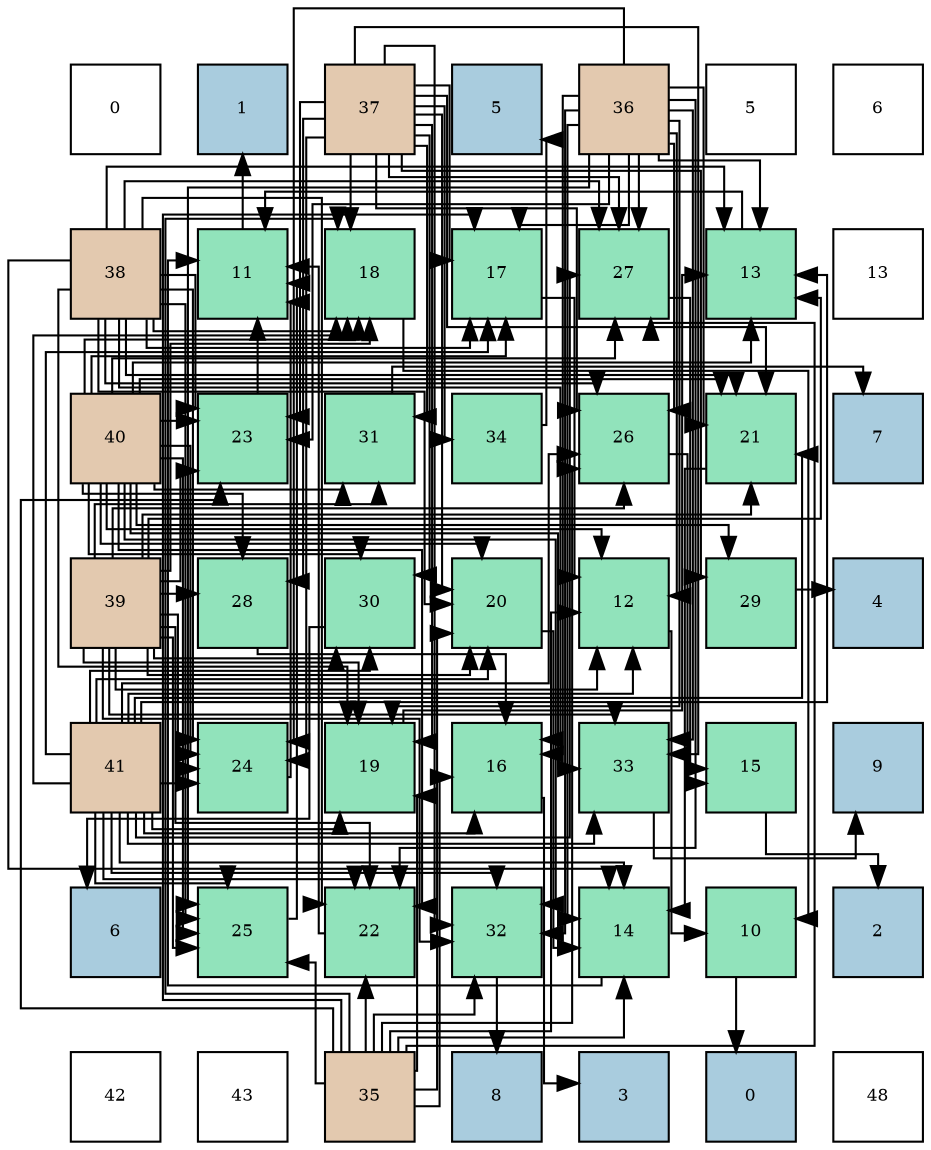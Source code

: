digraph layout{
 rankdir=TB;
 splines=ortho;
 node [style=filled shape=square fixedsize=true width=0.6];
0[label="0", fontsize=8, fillcolor="#ffffff"];
1[label="1", fontsize=8, fillcolor="#a9ccde"];
2[label="37", fontsize=8, fillcolor="#e3c9af"];
3[label="5", fontsize=8, fillcolor="#a9ccde"];
4[label="36", fontsize=8, fillcolor="#e3c9af"];
5[label="5", fontsize=8, fillcolor="#ffffff"];
6[label="6", fontsize=8, fillcolor="#ffffff"];
7[label="38", fontsize=8, fillcolor="#e3c9af"];
8[label="11", fontsize=8, fillcolor="#91e3bb"];
9[label="18", fontsize=8, fillcolor="#91e3bb"];
10[label="17", fontsize=8, fillcolor="#91e3bb"];
11[label="27", fontsize=8, fillcolor="#91e3bb"];
12[label="13", fontsize=8, fillcolor="#91e3bb"];
13[label="13", fontsize=8, fillcolor="#ffffff"];
14[label="40", fontsize=8, fillcolor="#e3c9af"];
15[label="23", fontsize=8, fillcolor="#91e3bb"];
16[label="31", fontsize=8, fillcolor="#91e3bb"];
17[label="34", fontsize=8, fillcolor="#91e3bb"];
18[label="26", fontsize=8, fillcolor="#91e3bb"];
19[label="21", fontsize=8, fillcolor="#91e3bb"];
20[label="7", fontsize=8, fillcolor="#a9ccde"];
21[label="39", fontsize=8, fillcolor="#e3c9af"];
22[label="28", fontsize=8, fillcolor="#91e3bb"];
23[label="30", fontsize=8, fillcolor="#91e3bb"];
24[label="20", fontsize=8, fillcolor="#91e3bb"];
25[label="12", fontsize=8, fillcolor="#91e3bb"];
26[label="29", fontsize=8, fillcolor="#91e3bb"];
27[label="4", fontsize=8, fillcolor="#a9ccde"];
28[label="41", fontsize=8, fillcolor="#e3c9af"];
29[label="24", fontsize=8, fillcolor="#91e3bb"];
30[label="19", fontsize=8, fillcolor="#91e3bb"];
31[label="16", fontsize=8, fillcolor="#91e3bb"];
32[label="33", fontsize=8, fillcolor="#91e3bb"];
33[label="15", fontsize=8, fillcolor="#91e3bb"];
34[label="9", fontsize=8, fillcolor="#a9ccde"];
35[label="6", fontsize=8, fillcolor="#a9ccde"];
36[label="25", fontsize=8, fillcolor="#91e3bb"];
37[label="22", fontsize=8, fillcolor="#91e3bb"];
38[label="32", fontsize=8, fillcolor="#91e3bb"];
39[label="14", fontsize=8, fillcolor="#91e3bb"];
40[label="10", fontsize=8, fillcolor="#91e3bb"];
41[label="2", fontsize=8, fillcolor="#a9ccde"];
42[label="42", fontsize=8, fillcolor="#ffffff"];
43[label="43", fontsize=8, fillcolor="#ffffff"];
44[label="35", fontsize=8, fillcolor="#e3c9af"];
45[label="8", fontsize=8, fillcolor="#a9ccde"];
46[label="3", fontsize=8, fillcolor="#a9ccde"];
47[label="0", fontsize=8, fillcolor="#a9ccde"];
48[label="48", fontsize=8, fillcolor="#ffffff"];
edge [constraint=false, style=vis];40 -> 47;
8 -> 1;
25 -> 40;
12 -> 8;
39 -> 8;
33 -> 41;
31 -> 46;
10 -> 25;
9 -> 40;
30 -> 12;
24 -> 39;
19 -> 39;
37 -> 8;
15 -> 8;
29 -> 8;
36 -> 8;
18 -> 33;
11 -> 33;
22 -> 31;
26 -> 27;
23 -> 35;
16 -> 20;
38 -> 45;
32 -> 34;
17 -> 3;
44 -> 25;
44 -> 39;
44 -> 31;
44 -> 10;
44 -> 9;
44 -> 30;
44 -> 24;
44 -> 37;
44 -> 15;
44 -> 36;
44 -> 18;
44 -> 11;
44 -> 38;
4 -> 25;
4 -> 12;
4 -> 39;
4 -> 31;
4 -> 10;
4 -> 30;
4 -> 19;
4 -> 37;
4 -> 15;
4 -> 29;
4 -> 36;
4 -> 18;
4 -> 11;
4 -> 38;
4 -> 32;
2 -> 10;
2 -> 9;
2 -> 30;
2 -> 24;
2 -> 19;
2 -> 15;
2 -> 29;
2 -> 18;
2 -> 11;
2 -> 22;
2 -> 26;
2 -> 23;
2 -> 16;
2 -> 38;
2 -> 32;
2 -> 17;
7 -> 12;
7 -> 39;
7 -> 31;
7 -> 10;
7 -> 9;
7 -> 30;
7 -> 24;
7 -> 19;
7 -> 37;
7 -> 15;
7 -> 29;
7 -> 36;
7 -> 18;
7 -> 11;
21 -> 25;
21 -> 12;
21 -> 9;
21 -> 30;
21 -> 24;
21 -> 19;
21 -> 37;
21 -> 15;
21 -> 29;
21 -> 36;
21 -> 18;
21 -> 22;
21 -> 23;
21 -> 16;
21 -> 38;
21 -> 32;
14 -> 25;
14 -> 12;
14 -> 10;
14 -> 9;
14 -> 24;
14 -> 19;
14 -> 37;
14 -> 15;
14 -> 29;
14 -> 36;
14 -> 11;
14 -> 22;
14 -> 26;
14 -> 23;
14 -> 16;
14 -> 38;
14 -> 32;
28 -> 25;
28 -> 12;
28 -> 39;
28 -> 31;
28 -> 10;
28 -> 9;
28 -> 30;
28 -> 24;
28 -> 19;
28 -> 37;
28 -> 29;
28 -> 36;
28 -> 18;
28 -> 11;
28 -> 23;
28 -> 38;
28 -> 32;
edge [constraint=true, style=invis];
0 -> 7 -> 14 -> 21 -> 28 -> 35 -> 42;
1 -> 8 -> 15 -> 22 -> 29 -> 36 -> 43;
2 -> 9 -> 16 -> 23 -> 30 -> 37 -> 44;
3 -> 10 -> 17 -> 24 -> 31 -> 38 -> 45;
4 -> 11 -> 18 -> 25 -> 32 -> 39 -> 46;
5 -> 12 -> 19 -> 26 -> 33 -> 40 -> 47;
6 -> 13 -> 20 -> 27 -> 34 -> 41 -> 48;
rank = same {0 -> 1 -> 2 -> 3 -> 4 -> 5 -> 6};
rank = same {7 -> 8 -> 9 -> 10 -> 11 -> 12 -> 13};
rank = same {14 -> 15 -> 16 -> 17 -> 18 -> 19 -> 20};
rank = same {21 -> 22 -> 23 -> 24 -> 25 -> 26 -> 27};
rank = same {28 -> 29 -> 30 -> 31 -> 32 -> 33 -> 34};
rank = same {35 -> 36 -> 37 -> 38 -> 39 -> 40 -> 41};
rank = same {42 -> 43 -> 44 -> 45 -> 46 -> 47 -> 48};
}